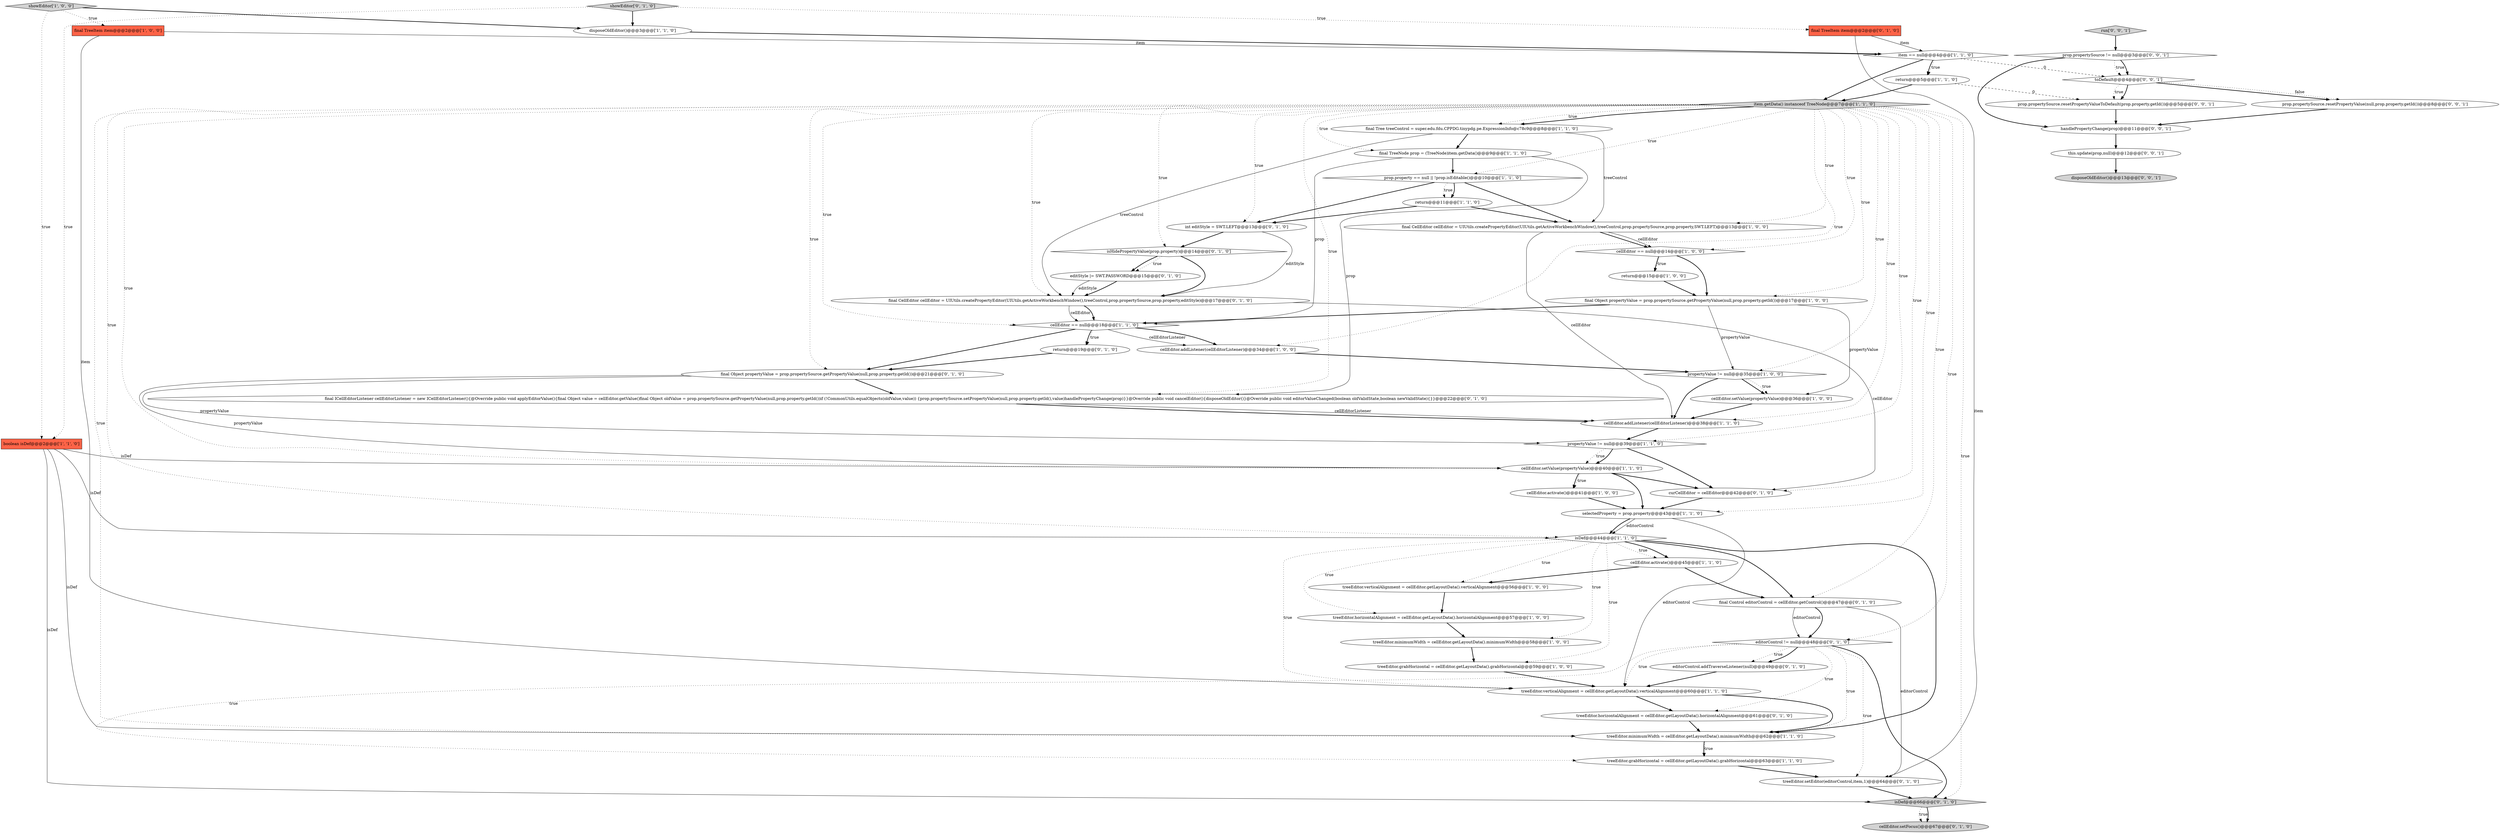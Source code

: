 digraph {
28 [style = filled, label = "final CellEditor cellEditor = UIUtils.createPropertyEditor(UIUtils.getActiveWorkbenchWindow(),treeControl,prop.propertySource,prop.property,SWT.LEFT)@@@13@@@['1', '0', '0']", fillcolor = white, shape = ellipse image = "AAA0AAABBB1BBB"];
14 [style = filled, label = "treeEditor.verticalAlignment = cellEditor.getLayoutData().verticalAlignment@@@60@@@['1', '1', '0']", fillcolor = white, shape = ellipse image = "AAA0AAABBB1BBB"];
21 [style = filled, label = "showEditor['1', '0', '0']", fillcolor = lightgray, shape = diamond image = "AAA0AAABBB1BBB"];
3 [style = filled, label = "isDef@@@44@@@['1', '1', '0']", fillcolor = white, shape = diamond image = "AAA0AAABBB1BBB"];
10 [style = filled, label = "cellEditor.activate()@@@45@@@['1', '1', '0']", fillcolor = white, shape = ellipse image = "AAA0AAABBB1BBB"];
0 [style = filled, label = "return@@@15@@@['1', '0', '0']", fillcolor = white, shape = ellipse image = "AAA0AAABBB1BBB"];
16 [style = filled, label = "cellEditor.setValue(propertyValue)@@@36@@@['1', '0', '0']", fillcolor = white, shape = ellipse image = "AAA0AAABBB1BBB"];
23 [style = filled, label = "item.getData() instanceof TreeNode@@@7@@@['1', '1', '0']", fillcolor = lightgray, shape = diamond image = "AAA0AAABBB1BBB"];
25 [style = filled, label = "treeEditor.grabHorizontal = cellEditor.getLayoutData().grabHorizontal@@@59@@@['1', '0', '0']", fillcolor = white, shape = ellipse image = "AAA0AAABBB1BBB"];
49 [style = filled, label = "return@@@19@@@['0', '1', '0']", fillcolor = white, shape = ellipse image = "AAA0AAABBB2BBB"];
50 [style = filled, label = "this.update(prop,null)@@@12@@@['0', '0', '1']", fillcolor = white, shape = ellipse image = "AAA0AAABBB3BBB"];
5 [style = filled, label = "treeEditor.grabHorizontal = cellEditor.getLayoutData().grabHorizontal@@@63@@@['1', '1', '0']", fillcolor = white, shape = ellipse image = "AAA0AAABBB1BBB"];
33 [style = filled, label = "final ICellEditorListener cellEditorListener = new ICellEditorListener(){@Override public void applyEditorValue(){final Object value = cellEditor.getValue()final Object oldValue = prop.propertySource.getPropertyValue(null,prop.property.getId())if (!CommonUtils.equalObjects(oldValue,value)) {prop.propertySource.setPropertyValue(null,prop.property.getId(),value)handlePropertyChange(prop)}}@Override public void cancelEditor(){disposeOldEditor()}@Override public void editorValueChanged(boolean oldValidState,boolean newValidState){}}@@@22@@@['0', '1', '0']", fillcolor = white, shape = ellipse image = "AAA0AAABBB2BBB"];
13 [style = filled, label = "final Tree treeControl = super.edu.fdu.CPPDG.tinypdg.pe.ExpressionInfo@c78c9@@@8@@@['1', '1', '0']", fillcolor = white, shape = ellipse image = "AAA0AAABBB1BBB"];
42 [style = filled, label = "curCellEditor = cellEditor@@@42@@@['0', '1', '0']", fillcolor = white, shape = ellipse image = "AAA0AAABBB2BBB"];
52 [style = filled, label = "toDefault@@@4@@@['0', '0', '1']", fillcolor = white, shape = diamond image = "AAA0AAABBB3BBB"];
20 [style = filled, label = "propertyValue != null@@@39@@@['1', '1', '0']", fillcolor = white, shape = diamond image = "AAA0AAABBB1BBB"];
38 [style = filled, label = "isHidePropertyValue(prop.property)@@@14@@@['0', '1', '0']", fillcolor = white, shape = diamond image = "AAA1AAABBB2BBB"];
2 [style = filled, label = "treeEditor.minimumWidth = cellEditor.getLayoutData().minimumWidth@@@58@@@['1', '0', '0']", fillcolor = white, shape = ellipse image = "AAA0AAABBB1BBB"];
54 [style = filled, label = "disposeOldEditor()@@@13@@@['0', '0', '1']", fillcolor = lightgray, shape = ellipse image = "AAA0AAABBB3BBB"];
4 [style = filled, label = "prop.property == null || !prop.isEditable()@@@10@@@['1', '1', '0']", fillcolor = white, shape = diamond image = "AAA0AAABBB1BBB"];
55 [style = filled, label = "prop.propertySource != null@@@3@@@['0', '0', '1']", fillcolor = white, shape = diamond image = "AAA0AAABBB3BBB"];
19 [style = filled, label = "boolean isDef@@@2@@@['1', '1', '0']", fillcolor = tomato, shape = box image = "AAA0AAABBB1BBB"];
34 [style = filled, label = "treeEditor.horizontalAlignment = cellEditor.getLayoutData().horizontalAlignment@@@61@@@['0', '1', '0']", fillcolor = white, shape = ellipse image = "AAA0AAABBB2BBB"];
30 [style = filled, label = "cellEditor == null@@@14@@@['1', '0', '0']", fillcolor = white, shape = diamond image = "AAA0AAABBB1BBB"];
1 [style = filled, label = "return@@@5@@@['1', '1', '0']", fillcolor = white, shape = ellipse image = "AAA0AAABBB1BBB"];
47 [style = filled, label = "final Object propertyValue = prop.propertySource.getPropertyValue(null,prop.property.getId())@@@21@@@['0', '1', '0']", fillcolor = white, shape = ellipse image = "AAA0AAABBB2BBB"];
6 [style = filled, label = "cellEditor == null@@@18@@@['1', '1', '0']", fillcolor = white, shape = diamond image = "AAA0AAABBB1BBB"];
15 [style = filled, label = "final Object propertyValue = prop.propertySource.getPropertyValue(null,prop.property.getId())@@@17@@@['1', '0', '0']", fillcolor = white, shape = ellipse image = "AAA0AAABBB1BBB"];
18 [style = filled, label = "cellEditor.activate()@@@41@@@['1', '0', '0']", fillcolor = white, shape = ellipse image = "AAA0AAABBB1BBB"];
57 [style = filled, label = "run['0', '0', '1']", fillcolor = lightgray, shape = diamond image = "AAA0AAABBB3BBB"];
46 [style = filled, label = "showEditor['0', '1', '0']", fillcolor = lightgray, shape = diamond image = "AAA0AAABBB2BBB"];
9 [style = filled, label = "disposeOldEditor()@@@3@@@['1', '1', '0']", fillcolor = white, shape = ellipse image = "AAA0AAABBB1BBB"];
26 [style = filled, label = "return@@@11@@@['1', '1', '0']", fillcolor = white, shape = ellipse image = "AAA0AAABBB1BBB"];
51 [style = filled, label = "handlePropertyChange(prop)@@@11@@@['0', '0', '1']", fillcolor = white, shape = ellipse image = "AAA0AAABBB3BBB"];
12 [style = filled, label = "item == null@@@4@@@['1', '1', '0']", fillcolor = white, shape = diamond image = "AAA0AAABBB1BBB"];
56 [style = filled, label = "prop.propertySource.resetPropertyValue(null,prop.property.getId())@@@8@@@['0', '0', '1']", fillcolor = white, shape = ellipse image = "AAA0AAABBB3BBB"];
24 [style = filled, label = "cellEditor.addListener(cellEditorListener)@@@34@@@['1', '0', '0']", fillcolor = white, shape = ellipse image = "AAA0AAABBB1BBB"];
29 [style = filled, label = "cellEditor.addListener(cellEditorListener)@@@38@@@['1', '1', '0']", fillcolor = white, shape = ellipse image = "AAA0AAABBB1BBB"];
36 [style = filled, label = "final CellEditor cellEditor = UIUtils.createPropertyEditor(UIUtils.getActiveWorkbenchWindow(),treeControl,prop.propertySource,prop.property,editStyle)@@@17@@@['0', '1', '0']", fillcolor = white, shape = ellipse image = "AAA1AAABBB2BBB"];
41 [style = filled, label = "int editStyle = SWT.LEFT@@@13@@@['0', '1', '0']", fillcolor = white, shape = ellipse image = "AAA0AAABBB2BBB"];
48 [style = filled, label = "treeEditor.setEditor(editorControl,item,1)@@@64@@@['0', '1', '0']", fillcolor = white, shape = ellipse image = "AAA0AAABBB2BBB"];
11 [style = filled, label = "final TreeItem item@@@2@@@['1', '0', '0']", fillcolor = tomato, shape = box image = "AAA0AAABBB1BBB"];
40 [style = filled, label = "final Control editorControl = cellEditor.getControl()@@@47@@@['0', '1', '0']", fillcolor = white, shape = ellipse image = "AAA0AAABBB2BBB"];
39 [style = filled, label = "cellEditor.setFocus()@@@67@@@['0', '1', '0']", fillcolor = lightgray, shape = ellipse image = "AAA0AAABBB2BBB"];
44 [style = filled, label = "isDef@@@66@@@['0', '1', '0']", fillcolor = lightgray, shape = diamond image = "AAA0AAABBB2BBB"];
31 [style = filled, label = "cellEditor.setValue(propertyValue)@@@40@@@['1', '1', '0']", fillcolor = white, shape = ellipse image = "AAA0AAABBB1BBB"];
8 [style = filled, label = "treeEditor.horizontalAlignment = cellEditor.getLayoutData().horizontalAlignment@@@57@@@['1', '0', '0']", fillcolor = white, shape = ellipse image = "AAA0AAABBB1BBB"];
17 [style = filled, label = "propertyValue != null@@@35@@@['1', '0', '0']", fillcolor = white, shape = diamond image = "AAA0AAABBB1BBB"];
43 [style = filled, label = "editorControl.addTraverseListener(null)@@@49@@@['0', '1', '0']", fillcolor = white, shape = ellipse image = "AAA0AAABBB2BBB"];
45 [style = filled, label = "final TreeItem item@@@2@@@['0', '1', '0']", fillcolor = tomato, shape = box image = "AAA0AAABBB2BBB"];
7 [style = filled, label = "treeEditor.verticalAlignment = cellEditor.getLayoutData().verticalAlignment@@@56@@@['1', '0', '0']", fillcolor = white, shape = ellipse image = "AAA0AAABBB1BBB"];
53 [style = filled, label = "prop.propertySource.resetPropertyValueToDefault(prop.property.getId())@@@5@@@['0', '0', '1']", fillcolor = white, shape = ellipse image = "AAA0AAABBB3BBB"];
35 [style = filled, label = "editStyle |= SWT.PASSWORD@@@15@@@['0', '1', '0']", fillcolor = white, shape = ellipse image = "AAA1AAABBB2BBB"];
37 [style = filled, label = "editorControl != null@@@48@@@['0', '1', '0']", fillcolor = white, shape = diamond image = "AAA0AAABBB2BBB"];
27 [style = filled, label = "selectedProperty = prop.property@@@43@@@['1', '1', '0']", fillcolor = white, shape = ellipse image = "AAA0AAABBB1BBB"];
32 [style = filled, label = "treeEditor.minimumWidth = cellEditor.getLayoutData().minimumWidth@@@62@@@['1', '1', '0']", fillcolor = white, shape = ellipse image = "AAA0AAABBB1BBB"];
22 [style = filled, label = "final TreeNode prop = (TreeNode)item.getData()@@@9@@@['1', '1', '0']", fillcolor = white, shape = ellipse image = "AAA0AAABBB1BBB"];
3->10 [style = bold, label=""];
27->3 [style = solid, label="editorControl"];
23->37 [style = dotted, label="true"];
38->36 [style = bold, label=""];
36->6 [style = solid, label="cellEditor"];
52->56 [style = bold, label=""];
6->49 [style = bold, label=""];
23->44 [style = dotted, label="true"];
4->26 [style = bold, label=""];
14->32 [style = bold, label=""];
20->31 [style = dotted, label="true"];
47->33 [style = bold, label=""];
13->28 [style = solid, label="treeControl"];
12->1 [style = bold, label=""];
4->26 [style = dotted, label="true"];
44->39 [style = dotted, label="true"];
36->42 [style = solid, label="cellEditor"];
31->18 [style = bold, label=""];
12->23 [style = bold, label=""];
1->23 [style = bold, label=""];
23->32 [style = dotted, label="true"];
37->5 [style = dotted, label="true"];
15->6 [style = bold, label=""];
47->31 [style = solid, label="propertyValue"];
43->14 [style = bold, label=""];
23->22 [style = dotted, label="true"];
37->48 [style = dotted, label="true"];
0->15 [style = bold, label=""];
37->32 [style = dotted, label="true"];
23->17 [style = dotted, label="true"];
10->40 [style = bold, label=""];
23->13 [style = dotted, label="true"];
41->38 [style = bold, label=""];
49->47 [style = bold, label=""];
38->35 [style = bold, label=""];
57->55 [style = bold, label=""];
21->11 [style = dotted, label="true"];
52->53 [style = bold, label=""];
17->16 [style = bold, label=""];
37->14 [style = dotted, label="true"];
33->29 [style = bold, label=""];
3->40 [style = bold, label=""];
23->3 [style = dotted, label="true"];
9->12 [style = bold, label=""];
50->54 [style = bold, label=""];
28->30 [style = bold, label=""];
20->31 [style = bold, label=""];
23->20 [style = dotted, label="true"];
52->56 [style = dotted, label="false"];
36->6 [style = bold, label=""];
25->14 [style = bold, label=""];
48->44 [style = bold, label=""];
46->45 [style = dotted, label="true"];
19->31 [style = solid, label="isDef"];
28->30 [style = solid, label="cellEditor"];
51->50 [style = bold, label=""];
53->51 [style = bold, label=""];
19->44 [style = solid, label="isDef"];
10->7 [style = bold, label=""];
55->52 [style = dotted, label="true"];
8->2 [style = bold, label=""];
20->42 [style = bold, label=""];
35->36 [style = bold, label=""];
14->34 [style = bold, label=""];
46->19 [style = dotted, label="true"];
3->25 [style = dotted, label="true"];
33->29 [style = solid, label="cellEditorListener"];
26->41 [style = bold, label=""];
55->52 [style = bold, label=""];
38->35 [style = dotted, label="true"];
3->7 [style = dotted, label="true"];
23->29 [style = dotted, label="true"];
12->1 [style = dotted, label="true"];
18->27 [style = bold, label=""];
44->39 [style = bold, label=""];
32->5 [style = dotted, label="true"];
37->34 [style = dotted, label="true"];
23->6 [style = dotted, label="true"];
42->27 [style = bold, label=""];
56->51 [style = bold, label=""];
7->8 [style = bold, label=""];
17->16 [style = dotted, label="true"];
19->32 [style = solid, label="isDef"];
47->20 [style = solid, label="propertyValue"];
22->33 [style = solid, label="prop"];
24->17 [style = bold, label=""];
23->15 [style = dotted, label="true"];
6->24 [style = bold, label=""];
46->9 [style = bold, label=""];
28->29 [style = solid, label="cellEditor"];
41->36 [style = solid, label="editStyle"];
23->27 [style = dotted, label="true"];
16->29 [style = bold, label=""];
3->10 [style = dotted, label="true"];
23->13 [style = bold, label=""];
23->31 [style = dotted, label="true"];
27->14 [style = solid, label="editorControl"];
1->53 [style = dashed, label="0"];
30->0 [style = bold, label=""];
26->28 [style = bold, label=""];
30->0 [style = dotted, label="true"];
52->53 [style = dotted, label="true"];
22->6 [style = solid, label="prop"];
31->18 [style = dotted, label="true"];
15->17 [style = solid, label="propertyValue"];
11->12 [style = solid, label="item"];
21->9 [style = bold, label=""];
23->38 [style = dotted, label="true"];
37->43 [style = dotted, label="true"];
23->33 [style = dotted, label="true"];
17->29 [style = bold, label=""];
23->41 [style = dotted, label="true"];
23->30 [style = dotted, label="true"];
29->20 [style = bold, label=""];
23->47 [style = dotted, label="true"];
45->48 [style = solid, label="item"];
23->40 [style = dotted, label="true"];
13->36 [style = solid, label="treeControl"];
23->42 [style = dotted, label="true"];
32->5 [style = bold, label=""];
30->15 [style = bold, label=""];
27->3 [style = bold, label=""];
37->44 [style = bold, label=""];
55->51 [style = bold, label=""];
37->43 [style = bold, label=""];
13->22 [style = bold, label=""];
3->8 [style = dotted, label="true"];
3->14 [style = dotted, label="true"];
19->3 [style = solid, label="isDef"];
6->47 [style = bold, label=""];
23->24 [style = dotted, label="true"];
23->4 [style = dotted, label="true"];
34->32 [style = bold, label=""];
3->32 [style = bold, label=""];
2->25 [style = bold, label=""];
35->36 [style = solid, label="editStyle"];
6->49 [style = dotted, label="true"];
4->28 [style = bold, label=""];
31->42 [style = bold, label=""];
4->41 [style = bold, label=""];
12->52 [style = dashed, label="0"];
11->14 [style = solid, label="item"];
3->2 [style = dotted, label="true"];
40->37 [style = solid, label="editorControl"];
40->48 [style = solid, label="editorControl"];
22->4 [style = bold, label=""];
40->37 [style = bold, label=""];
21->19 [style = dotted, label="true"];
5->48 [style = bold, label=""];
6->24 [style = solid, label="cellEditorListener"];
23->36 [style = dotted, label="true"];
23->28 [style = dotted, label="true"];
31->27 [style = bold, label=""];
15->16 [style = solid, label="propertyValue"];
45->12 [style = solid, label="item"];
}
